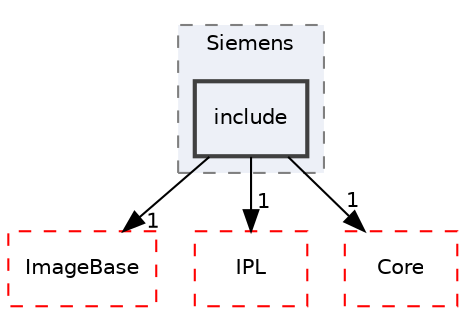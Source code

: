 digraph "include"
{
 // LATEX_PDF_SIZE
  edge [fontname="Helvetica",fontsize="10",labelfontname="Helvetica",labelfontsize="10"];
  node [fontname="Helvetica",fontsize="10",shape=record];
  compound=true
  subgraph clusterdir_7617c810dc9a57ddad354b9467bdf86d {
    graph [ bgcolor="#edf0f7", pencolor="grey50", style="filled,dashed,", label="Siemens", fontname="Helvetica", fontsize="10", URL="dir_7617c810dc9a57ddad354b9467bdf86d.html"]
  dir_91a35034590104d73ca5d39e17a4cd3d [shape=box, label="include", style="filled,bold,", fillcolor="#edf0f7", color="grey25", URL="dir_91a35034590104d73ca5d39e17a4cd3d.html"];
  }
  dir_020f7385454ba6ea738f2859cea00f45 [shape=box, label="ImageBase", style="dashed,", fillcolor="#edf0f7", color="red", URL="dir_020f7385454ba6ea738f2859cea00f45.html"];
  dir_254692e511d2921e14f0849134ffadb0 [shape=box, label="IPL", style="dashed,", fillcolor="#edf0f7", color="red", URL="dir_254692e511d2921e14f0849134ffadb0.html"];
  dir_cac7f9cecb9aa42a0bd05452dddd8a21 [shape=box, label="Core", style="dashed,", fillcolor="#edf0f7", color="red", URL="dir_cac7f9cecb9aa42a0bd05452dddd8a21.html"];
  dir_91a35034590104d73ca5d39e17a4cd3d->dir_020f7385454ba6ea738f2859cea00f45 [headlabel="1", labeldistance=1.5 headhref="dir_000139_000046.html"];
  dir_91a35034590104d73ca5d39e17a4cd3d->dir_254692e511d2921e14f0849134ffadb0 [headlabel="1", labeldistance=1.5 headhref="dir_000139_000180.html"];
  dir_91a35034590104d73ca5d39e17a4cd3d->dir_cac7f9cecb9aa42a0bd05452dddd8a21 [headlabel="1", labeldistance=1.5 headhref="dir_000139_000014.html"];
}
